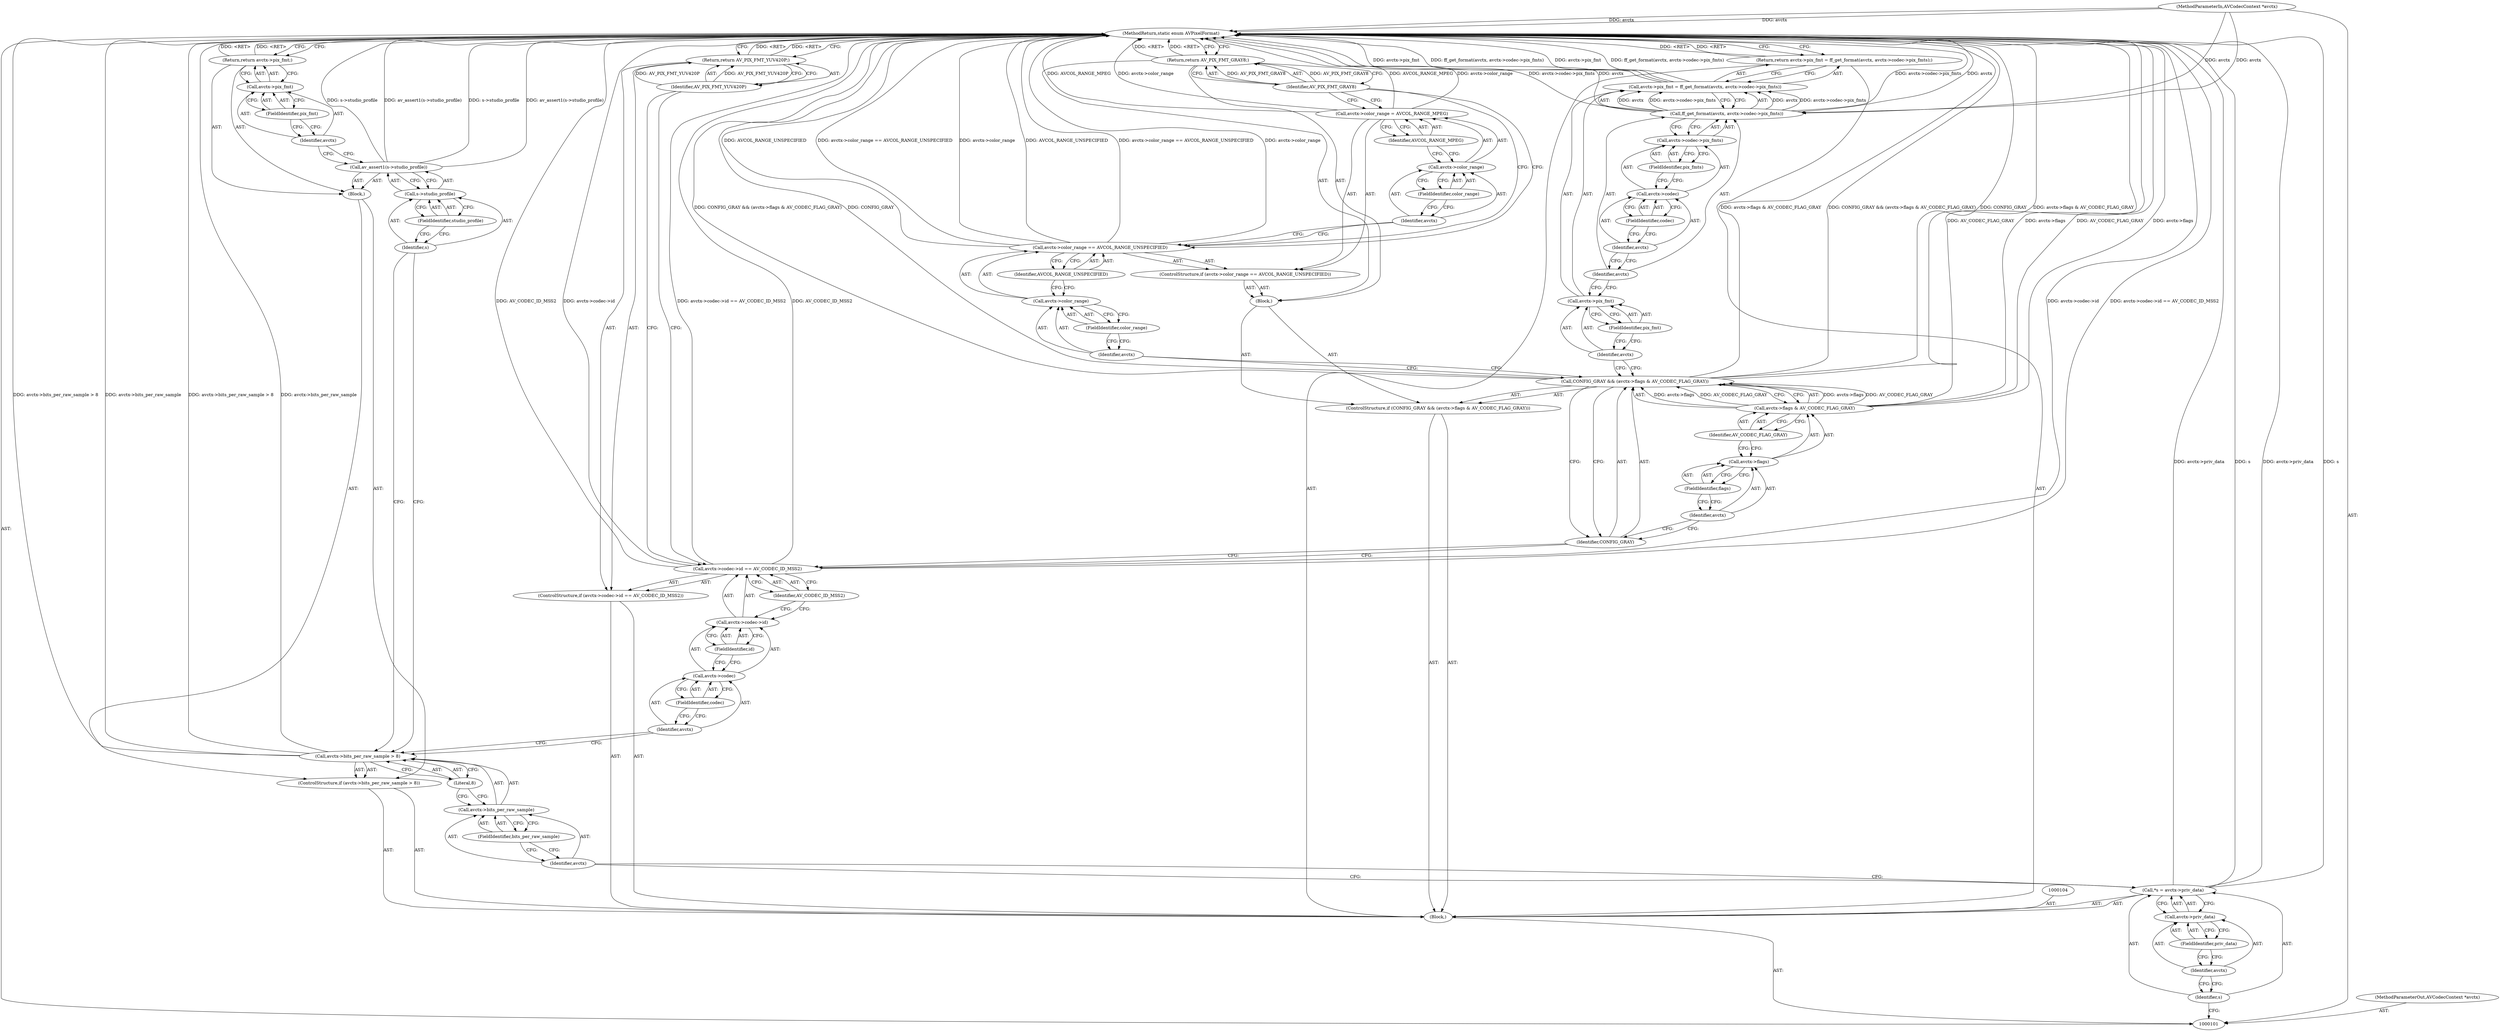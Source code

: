 digraph "0_FFmpeg_bd27a9364ca274ca97f1df6d984e88a0700fb235_1" {
"1000169" [label="(MethodReturn,static enum AVPixelFormat)"];
"1000102" [label="(MethodParameterIn,AVCodecContext *avctx)"];
"1000216" [label="(MethodParameterOut,AVCodecContext *avctx)"];
"1000130" [label="(FieldIdentifier,codec)"];
"1000131" [label="(FieldIdentifier,id)"];
"1000132" [label="(Identifier,AV_CODEC_ID_MSS2)"];
"1000125" [label="(ControlStructure,if (avctx->codec->id == AV_CODEC_ID_MSS2))"];
"1000126" [label="(Call,avctx->codec->id == AV_CODEC_ID_MSS2)"];
"1000127" [label="(Call,avctx->codec->id)"];
"1000128" [label="(Call,avctx->codec)"];
"1000129" [label="(Identifier,avctx)"];
"1000134" [label="(Identifier,AV_PIX_FMT_YUV420P)"];
"1000133" [label="(Return,return AV_PIX_FMT_YUV420P;)"];
"1000138" [label="(Call,avctx->flags & AV_CODEC_FLAG_GRAY)"];
"1000139" [label="(Call,avctx->flags)"];
"1000140" [label="(Identifier,avctx)"];
"1000141" [label="(FieldIdentifier,flags)"];
"1000142" [label="(Identifier,AV_CODEC_FLAG_GRAY)"];
"1000135" [label="(ControlStructure,if (CONFIG_GRAY && (avctx->flags & AV_CODEC_FLAG_GRAY)))"];
"1000143" [label="(Block,)"];
"1000136" [label="(Call,CONFIG_GRAY && (avctx->flags & AV_CODEC_FLAG_GRAY))"];
"1000137" [label="(Identifier,CONFIG_GRAY)"];
"1000145" [label="(Call,avctx->color_range == AVCOL_RANGE_UNSPECIFIED)"];
"1000146" [label="(Call,avctx->color_range)"];
"1000147" [label="(Identifier,avctx)"];
"1000148" [label="(FieldIdentifier,color_range)"];
"1000149" [label="(Identifier,AVCOL_RANGE_UNSPECIFIED)"];
"1000144" [label="(ControlStructure,if (avctx->color_range == AVCOL_RANGE_UNSPECIFIED))"];
"1000150" [label="(Call,avctx->color_range = AVCOL_RANGE_MPEG)"];
"1000151" [label="(Call,avctx->color_range)"];
"1000152" [label="(Identifier,avctx)"];
"1000153" [label="(FieldIdentifier,color_range)"];
"1000154" [label="(Identifier,AVCOL_RANGE_MPEG)"];
"1000156" [label="(Identifier,AV_PIX_FMT_GRAY8)"];
"1000155" [label="(Return,return AV_PIX_FMT_GRAY8;)"];
"1000158" [label="(Call,avctx->pix_fmt = ff_get_format(avctx, avctx->codec->pix_fmts))"];
"1000159" [label="(Call,avctx->pix_fmt)"];
"1000160" [label="(Identifier,avctx)"];
"1000161" [label="(FieldIdentifier,pix_fmt)"];
"1000162" [label="(Call,ff_get_format(avctx, avctx->codec->pix_fmts))"];
"1000157" [label="(Return,return avctx->pix_fmt = ff_get_format(avctx, avctx->codec->pix_fmts);)"];
"1000163" [label="(Identifier,avctx)"];
"1000164" [label="(Call,avctx->codec->pix_fmts)"];
"1000165" [label="(Call,avctx->codec)"];
"1000166" [label="(Identifier,avctx)"];
"1000167" [label="(FieldIdentifier,codec)"];
"1000168" [label="(FieldIdentifier,pix_fmts)"];
"1000103" [label="(Block,)"];
"1000105" [label="(Call,*s = avctx->priv_data)"];
"1000106" [label="(Identifier,s)"];
"1000107" [label="(Call,avctx->priv_data)"];
"1000108" [label="(Identifier,avctx)"];
"1000109" [label="(FieldIdentifier,priv_data)"];
"1000114" [label="(FieldIdentifier,bits_per_raw_sample)"];
"1000115" [label="(Literal,8)"];
"1000116" [label="(Block,)"];
"1000110" [label="(ControlStructure,if (avctx->bits_per_raw_sample > 8))"];
"1000111" [label="(Call,avctx->bits_per_raw_sample > 8)"];
"1000112" [label="(Call,avctx->bits_per_raw_sample)"];
"1000113" [label="(Identifier,avctx)"];
"1000118" [label="(Call,s->studio_profile)"];
"1000119" [label="(Identifier,s)"];
"1000120" [label="(FieldIdentifier,studio_profile)"];
"1000117" [label="(Call,av_assert1(s->studio_profile))"];
"1000122" [label="(Call,avctx->pix_fmt)"];
"1000123" [label="(Identifier,avctx)"];
"1000124" [label="(FieldIdentifier,pix_fmt)"];
"1000121" [label="(Return,return avctx->pix_fmt;)"];
"1000169" -> "1000101"  [label="AST: "];
"1000169" -> "1000121"  [label="CFG: "];
"1000169" -> "1000133"  [label="CFG: "];
"1000169" -> "1000155"  [label="CFG: "];
"1000169" -> "1000157"  [label="CFG: "];
"1000138" -> "1000169"  [label="DDG: AV_CODEC_FLAG_GRAY"];
"1000138" -> "1000169"  [label="DDG: avctx->flags"];
"1000145" -> "1000169"  [label="DDG: AVCOL_RANGE_UNSPECIFIED"];
"1000145" -> "1000169"  [label="DDG: avctx->color_range == AVCOL_RANGE_UNSPECIFIED"];
"1000145" -> "1000169"  [label="DDG: avctx->color_range"];
"1000126" -> "1000169"  [label="DDG: avctx->codec->id"];
"1000126" -> "1000169"  [label="DDG: avctx->codec->id == AV_CODEC_ID_MSS2"];
"1000126" -> "1000169"  [label="DDG: AV_CODEC_ID_MSS2"];
"1000117" -> "1000169"  [label="DDG: s->studio_profile"];
"1000117" -> "1000169"  [label="DDG: av_assert1(s->studio_profile)"];
"1000150" -> "1000169"  [label="DDG: AVCOL_RANGE_MPEG"];
"1000150" -> "1000169"  [label="DDG: avctx->color_range"];
"1000136" -> "1000169"  [label="DDG: avctx->flags & AV_CODEC_FLAG_GRAY"];
"1000136" -> "1000169"  [label="DDG: CONFIG_GRAY && (avctx->flags & AV_CODEC_FLAG_GRAY)"];
"1000136" -> "1000169"  [label="DDG: CONFIG_GRAY"];
"1000111" -> "1000169"  [label="DDG: avctx->bits_per_raw_sample > 8"];
"1000111" -> "1000169"  [label="DDG: avctx->bits_per_raw_sample"];
"1000158" -> "1000169"  [label="DDG: avctx->pix_fmt"];
"1000158" -> "1000169"  [label="DDG: ff_get_format(avctx, avctx->codec->pix_fmts)"];
"1000162" -> "1000169"  [label="DDG: avctx->codec->pix_fmts"];
"1000162" -> "1000169"  [label="DDG: avctx"];
"1000105" -> "1000169"  [label="DDG: avctx->priv_data"];
"1000105" -> "1000169"  [label="DDG: s"];
"1000102" -> "1000169"  [label="DDG: avctx"];
"1000121" -> "1000169"  [label="DDG: <RET>"];
"1000133" -> "1000169"  [label="DDG: <RET>"];
"1000155" -> "1000169"  [label="DDG: <RET>"];
"1000157" -> "1000169"  [label="DDG: <RET>"];
"1000102" -> "1000101"  [label="AST: "];
"1000102" -> "1000169"  [label="DDG: avctx"];
"1000102" -> "1000162"  [label="DDG: avctx"];
"1000216" -> "1000101"  [label="AST: "];
"1000130" -> "1000128"  [label="AST: "];
"1000130" -> "1000129"  [label="CFG: "];
"1000128" -> "1000130"  [label="CFG: "];
"1000131" -> "1000127"  [label="AST: "];
"1000131" -> "1000128"  [label="CFG: "];
"1000127" -> "1000131"  [label="CFG: "];
"1000132" -> "1000126"  [label="AST: "];
"1000132" -> "1000127"  [label="CFG: "];
"1000126" -> "1000132"  [label="CFG: "];
"1000125" -> "1000103"  [label="AST: "];
"1000126" -> "1000125"  [label="AST: "];
"1000133" -> "1000125"  [label="AST: "];
"1000126" -> "1000125"  [label="AST: "];
"1000126" -> "1000132"  [label="CFG: "];
"1000127" -> "1000126"  [label="AST: "];
"1000132" -> "1000126"  [label="AST: "];
"1000134" -> "1000126"  [label="CFG: "];
"1000137" -> "1000126"  [label="CFG: "];
"1000126" -> "1000169"  [label="DDG: avctx->codec->id"];
"1000126" -> "1000169"  [label="DDG: avctx->codec->id == AV_CODEC_ID_MSS2"];
"1000126" -> "1000169"  [label="DDG: AV_CODEC_ID_MSS2"];
"1000127" -> "1000126"  [label="AST: "];
"1000127" -> "1000131"  [label="CFG: "];
"1000128" -> "1000127"  [label="AST: "];
"1000131" -> "1000127"  [label="AST: "];
"1000132" -> "1000127"  [label="CFG: "];
"1000128" -> "1000127"  [label="AST: "];
"1000128" -> "1000130"  [label="CFG: "];
"1000129" -> "1000128"  [label="AST: "];
"1000130" -> "1000128"  [label="AST: "];
"1000131" -> "1000128"  [label="CFG: "];
"1000129" -> "1000128"  [label="AST: "];
"1000129" -> "1000111"  [label="CFG: "];
"1000130" -> "1000129"  [label="CFG: "];
"1000134" -> "1000133"  [label="AST: "];
"1000134" -> "1000126"  [label="CFG: "];
"1000133" -> "1000134"  [label="CFG: "];
"1000134" -> "1000133"  [label="DDG: AV_PIX_FMT_YUV420P"];
"1000133" -> "1000125"  [label="AST: "];
"1000133" -> "1000134"  [label="CFG: "];
"1000134" -> "1000133"  [label="AST: "];
"1000169" -> "1000133"  [label="CFG: "];
"1000133" -> "1000169"  [label="DDG: <RET>"];
"1000134" -> "1000133"  [label="DDG: AV_PIX_FMT_YUV420P"];
"1000138" -> "1000136"  [label="AST: "];
"1000138" -> "1000142"  [label="CFG: "];
"1000139" -> "1000138"  [label="AST: "];
"1000142" -> "1000138"  [label="AST: "];
"1000136" -> "1000138"  [label="CFG: "];
"1000138" -> "1000169"  [label="DDG: AV_CODEC_FLAG_GRAY"];
"1000138" -> "1000169"  [label="DDG: avctx->flags"];
"1000138" -> "1000136"  [label="DDG: avctx->flags"];
"1000138" -> "1000136"  [label="DDG: AV_CODEC_FLAG_GRAY"];
"1000139" -> "1000138"  [label="AST: "];
"1000139" -> "1000141"  [label="CFG: "];
"1000140" -> "1000139"  [label="AST: "];
"1000141" -> "1000139"  [label="AST: "];
"1000142" -> "1000139"  [label="CFG: "];
"1000140" -> "1000139"  [label="AST: "];
"1000140" -> "1000137"  [label="CFG: "];
"1000141" -> "1000140"  [label="CFG: "];
"1000141" -> "1000139"  [label="AST: "];
"1000141" -> "1000140"  [label="CFG: "];
"1000139" -> "1000141"  [label="CFG: "];
"1000142" -> "1000138"  [label="AST: "];
"1000142" -> "1000139"  [label="CFG: "];
"1000138" -> "1000142"  [label="CFG: "];
"1000135" -> "1000103"  [label="AST: "];
"1000136" -> "1000135"  [label="AST: "];
"1000143" -> "1000135"  [label="AST: "];
"1000143" -> "1000135"  [label="AST: "];
"1000144" -> "1000143"  [label="AST: "];
"1000155" -> "1000143"  [label="AST: "];
"1000136" -> "1000135"  [label="AST: "];
"1000136" -> "1000137"  [label="CFG: "];
"1000136" -> "1000138"  [label="CFG: "];
"1000137" -> "1000136"  [label="AST: "];
"1000138" -> "1000136"  [label="AST: "];
"1000147" -> "1000136"  [label="CFG: "];
"1000160" -> "1000136"  [label="CFG: "];
"1000136" -> "1000169"  [label="DDG: avctx->flags & AV_CODEC_FLAG_GRAY"];
"1000136" -> "1000169"  [label="DDG: CONFIG_GRAY && (avctx->flags & AV_CODEC_FLAG_GRAY)"];
"1000136" -> "1000169"  [label="DDG: CONFIG_GRAY"];
"1000138" -> "1000136"  [label="DDG: avctx->flags"];
"1000138" -> "1000136"  [label="DDG: AV_CODEC_FLAG_GRAY"];
"1000137" -> "1000136"  [label="AST: "];
"1000137" -> "1000126"  [label="CFG: "];
"1000140" -> "1000137"  [label="CFG: "];
"1000136" -> "1000137"  [label="CFG: "];
"1000145" -> "1000144"  [label="AST: "];
"1000145" -> "1000149"  [label="CFG: "];
"1000146" -> "1000145"  [label="AST: "];
"1000149" -> "1000145"  [label="AST: "];
"1000152" -> "1000145"  [label="CFG: "];
"1000156" -> "1000145"  [label="CFG: "];
"1000145" -> "1000169"  [label="DDG: AVCOL_RANGE_UNSPECIFIED"];
"1000145" -> "1000169"  [label="DDG: avctx->color_range == AVCOL_RANGE_UNSPECIFIED"];
"1000145" -> "1000169"  [label="DDG: avctx->color_range"];
"1000146" -> "1000145"  [label="AST: "];
"1000146" -> "1000148"  [label="CFG: "];
"1000147" -> "1000146"  [label="AST: "];
"1000148" -> "1000146"  [label="AST: "];
"1000149" -> "1000146"  [label="CFG: "];
"1000147" -> "1000146"  [label="AST: "];
"1000147" -> "1000136"  [label="CFG: "];
"1000148" -> "1000147"  [label="CFG: "];
"1000148" -> "1000146"  [label="AST: "];
"1000148" -> "1000147"  [label="CFG: "];
"1000146" -> "1000148"  [label="CFG: "];
"1000149" -> "1000145"  [label="AST: "];
"1000149" -> "1000146"  [label="CFG: "];
"1000145" -> "1000149"  [label="CFG: "];
"1000144" -> "1000143"  [label="AST: "];
"1000145" -> "1000144"  [label="AST: "];
"1000150" -> "1000144"  [label="AST: "];
"1000150" -> "1000144"  [label="AST: "];
"1000150" -> "1000154"  [label="CFG: "];
"1000151" -> "1000150"  [label="AST: "];
"1000154" -> "1000150"  [label="AST: "];
"1000156" -> "1000150"  [label="CFG: "];
"1000150" -> "1000169"  [label="DDG: AVCOL_RANGE_MPEG"];
"1000150" -> "1000169"  [label="DDG: avctx->color_range"];
"1000151" -> "1000150"  [label="AST: "];
"1000151" -> "1000153"  [label="CFG: "];
"1000152" -> "1000151"  [label="AST: "];
"1000153" -> "1000151"  [label="AST: "];
"1000154" -> "1000151"  [label="CFG: "];
"1000152" -> "1000151"  [label="AST: "];
"1000152" -> "1000145"  [label="CFG: "];
"1000153" -> "1000152"  [label="CFG: "];
"1000153" -> "1000151"  [label="AST: "];
"1000153" -> "1000152"  [label="CFG: "];
"1000151" -> "1000153"  [label="CFG: "];
"1000154" -> "1000150"  [label="AST: "];
"1000154" -> "1000151"  [label="CFG: "];
"1000150" -> "1000154"  [label="CFG: "];
"1000156" -> "1000155"  [label="AST: "];
"1000156" -> "1000150"  [label="CFG: "];
"1000156" -> "1000145"  [label="CFG: "];
"1000155" -> "1000156"  [label="CFG: "];
"1000156" -> "1000155"  [label="DDG: AV_PIX_FMT_GRAY8"];
"1000155" -> "1000143"  [label="AST: "];
"1000155" -> "1000156"  [label="CFG: "];
"1000156" -> "1000155"  [label="AST: "];
"1000169" -> "1000155"  [label="CFG: "];
"1000155" -> "1000169"  [label="DDG: <RET>"];
"1000156" -> "1000155"  [label="DDG: AV_PIX_FMT_GRAY8"];
"1000158" -> "1000157"  [label="AST: "];
"1000158" -> "1000162"  [label="CFG: "];
"1000159" -> "1000158"  [label="AST: "];
"1000162" -> "1000158"  [label="AST: "];
"1000157" -> "1000158"  [label="CFG: "];
"1000158" -> "1000169"  [label="DDG: avctx->pix_fmt"];
"1000158" -> "1000169"  [label="DDG: ff_get_format(avctx, avctx->codec->pix_fmts)"];
"1000162" -> "1000158"  [label="DDG: avctx"];
"1000162" -> "1000158"  [label="DDG: avctx->codec->pix_fmts"];
"1000159" -> "1000158"  [label="AST: "];
"1000159" -> "1000161"  [label="CFG: "];
"1000160" -> "1000159"  [label="AST: "];
"1000161" -> "1000159"  [label="AST: "];
"1000163" -> "1000159"  [label="CFG: "];
"1000160" -> "1000159"  [label="AST: "];
"1000160" -> "1000136"  [label="CFG: "];
"1000161" -> "1000160"  [label="CFG: "];
"1000161" -> "1000159"  [label="AST: "];
"1000161" -> "1000160"  [label="CFG: "];
"1000159" -> "1000161"  [label="CFG: "];
"1000162" -> "1000158"  [label="AST: "];
"1000162" -> "1000164"  [label="CFG: "];
"1000163" -> "1000162"  [label="AST: "];
"1000164" -> "1000162"  [label="AST: "];
"1000158" -> "1000162"  [label="CFG: "];
"1000162" -> "1000169"  [label="DDG: avctx->codec->pix_fmts"];
"1000162" -> "1000169"  [label="DDG: avctx"];
"1000162" -> "1000158"  [label="DDG: avctx"];
"1000162" -> "1000158"  [label="DDG: avctx->codec->pix_fmts"];
"1000102" -> "1000162"  [label="DDG: avctx"];
"1000157" -> "1000103"  [label="AST: "];
"1000157" -> "1000158"  [label="CFG: "];
"1000158" -> "1000157"  [label="AST: "];
"1000169" -> "1000157"  [label="CFG: "];
"1000157" -> "1000169"  [label="DDG: <RET>"];
"1000163" -> "1000162"  [label="AST: "];
"1000163" -> "1000159"  [label="CFG: "];
"1000166" -> "1000163"  [label="CFG: "];
"1000164" -> "1000162"  [label="AST: "];
"1000164" -> "1000168"  [label="CFG: "];
"1000165" -> "1000164"  [label="AST: "];
"1000168" -> "1000164"  [label="AST: "];
"1000162" -> "1000164"  [label="CFG: "];
"1000165" -> "1000164"  [label="AST: "];
"1000165" -> "1000167"  [label="CFG: "];
"1000166" -> "1000165"  [label="AST: "];
"1000167" -> "1000165"  [label="AST: "];
"1000168" -> "1000165"  [label="CFG: "];
"1000166" -> "1000165"  [label="AST: "];
"1000166" -> "1000163"  [label="CFG: "];
"1000167" -> "1000166"  [label="CFG: "];
"1000167" -> "1000165"  [label="AST: "];
"1000167" -> "1000166"  [label="CFG: "];
"1000165" -> "1000167"  [label="CFG: "];
"1000168" -> "1000164"  [label="AST: "];
"1000168" -> "1000165"  [label="CFG: "];
"1000164" -> "1000168"  [label="CFG: "];
"1000103" -> "1000101"  [label="AST: "];
"1000104" -> "1000103"  [label="AST: "];
"1000105" -> "1000103"  [label="AST: "];
"1000110" -> "1000103"  [label="AST: "];
"1000125" -> "1000103"  [label="AST: "];
"1000135" -> "1000103"  [label="AST: "];
"1000157" -> "1000103"  [label="AST: "];
"1000105" -> "1000103"  [label="AST: "];
"1000105" -> "1000107"  [label="CFG: "];
"1000106" -> "1000105"  [label="AST: "];
"1000107" -> "1000105"  [label="AST: "];
"1000113" -> "1000105"  [label="CFG: "];
"1000105" -> "1000169"  [label="DDG: avctx->priv_data"];
"1000105" -> "1000169"  [label="DDG: s"];
"1000106" -> "1000105"  [label="AST: "];
"1000106" -> "1000101"  [label="CFG: "];
"1000108" -> "1000106"  [label="CFG: "];
"1000107" -> "1000105"  [label="AST: "];
"1000107" -> "1000109"  [label="CFG: "];
"1000108" -> "1000107"  [label="AST: "];
"1000109" -> "1000107"  [label="AST: "];
"1000105" -> "1000107"  [label="CFG: "];
"1000108" -> "1000107"  [label="AST: "];
"1000108" -> "1000106"  [label="CFG: "];
"1000109" -> "1000108"  [label="CFG: "];
"1000109" -> "1000107"  [label="AST: "];
"1000109" -> "1000108"  [label="CFG: "];
"1000107" -> "1000109"  [label="CFG: "];
"1000114" -> "1000112"  [label="AST: "];
"1000114" -> "1000113"  [label="CFG: "];
"1000112" -> "1000114"  [label="CFG: "];
"1000115" -> "1000111"  [label="AST: "];
"1000115" -> "1000112"  [label="CFG: "];
"1000111" -> "1000115"  [label="CFG: "];
"1000116" -> "1000110"  [label="AST: "];
"1000117" -> "1000116"  [label="AST: "];
"1000121" -> "1000116"  [label="AST: "];
"1000110" -> "1000103"  [label="AST: "];
"1000111" -> "1000110"  [label="AST: "];
"1000116" -> "1000110"  [label="AST: "];
"1000111" -> "1000110"  [label="AST: "];
"1000111" -> "1000115"  [label="CFG: "];
"1000112" -> "1000111"  [label="AST: "];
"1000115" -> "1000111"  [label="AST: "];
"1000119" -> "1000111"  [label="CFG: "];
"1000129" -> "1000111"  [label="CFG: "];
"1000111" -> "1000169"  [label="DDG: avctx->bits_per_raw_sample > 8"];
"1000111" -> "1000169"  [label="DDG: avctx->bits_per_raw_sample"];
"1000112" -> "1000111"  [label="AST: "];
"1000112" -> "1000114"  [label="CFG: "];
"1000113" -> "1000112"  [label="AST: "];
"1000114" -> "1000112"  [label="AST: "];
"1000115" -> "1000112"  [label="CFG: "];
"1000113" -> "1000112"  [label="AST: "];
"1000113" -> "1000105"  [label="CFG: "];
"1000114" -> "1000113"  [label="CFG: "];
"1000118" -> "1000117"  [label="AST: "];
"1000118" -> "1000120"  [label="CFG: "];
"1000119" -> "1000118"  [label="AST: "];
"1000120" -> "1000118"  [label="AST: "];
"1000117" -> "1000118"  [label="CFG: "];
"1000119" -> "1000118"  [label="AST: "];
"1000119" -> "1000111"  [label="CFG: "];
"1000120" -> "1000119"  [label="CFG: "];
"1000120" -> "1000118"  [label="AST: "];
"1000120" -> "1000119"  [label="CFG: "];
"1000118" -> "1000120"  [label="CFG: "];
"1000117" -> "1000116"  [label="AST: "];
"1000117" -> "1000118"  [label="CFG: "];
"1000118" -> "1000117"  [label="AST: "];
"1000123" -> "1000117"  [label="CFG: "];
"1000117" -> "1000169"  [label="DDG: s->studio_profile"];
"1000117" -> "1000169"  [label="DDG: av_assert1(s->studio_profile)"];
"1000122" -> "1000121"  [label="AST: "];
"1000122" -> "1000124"  [label="CFG: "];
"1000123" -> "1000122"  [label="AST: "];
"1000124" -> "1000122"  [label="AST: "];
"1000121" -> "1000122"  [label="CFG: "];
"1000123" -> "1000122"  [label="AST: "];
"1000123" -> "1000117"  [label="CFG: "];
"1000124" -> "1000123"  [label="CFG: "];
"1000124" -> "1000122"  [label="AST: "];
"1000124" -> "1000123"  [label="CFG: "];
"1000122" -> "1000124"  [label="CFG: "];
"1000121" -> "1000116"  [label="AST: "];
"1000121" -> "1000122"  [label="CFG: "];
"1000122" -> "1000121"  [label="AST: "];
"1000169" -> "1000121"  [label="CFG: "];
"1000121" -> "1000169"  [label="DDG: <RET>"];
}
